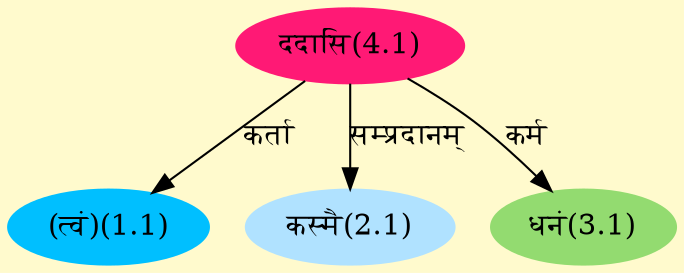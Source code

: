 digraph G{
rankdir=BT;
 compound=true;
 bgcolor="lemonchiffon1";
Node1_1 [style=filled, color="#00BFFF" label = "(त्वं)(1.1)"]
Node4_1 [style=filled, color="#FF1975" label = "ददासि(4.1)"]
Node2_1 [style=filled, color="#B0E2FF" label = "कस्मै(2.1)"]
Node3_1 [style=filled, color="#93DB70" label = "धनं(3.1)"]
/* Start of Relations section */

Node1_1 -> Node4_1 [  label="कर्ता"  dir="back" ]
Node2_1 -> Node4_1 [  label="सम्प्रदानम्"  dir="back" ]
Node3_1 -> Node4_1 [  label="कर्म"  dir="back" ]
}
